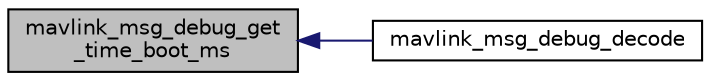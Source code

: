 digraph "mavlink_msg_debug_get_time_boot_ms"
{
 // INTERACTIVE_SVG=YES
  edge [fontname="Helvetica",fontsize="10",labelfontname="Helvetica",labelfontsize="10"];
  node [fontname="Helvetica",fontsize="10",shape=record];
  rankdir="LR";
  Node1 [label="mavlink_msg_debug_get\l_time_boot_ms",height=0.2,width=0.4,color="black", fillcolor="grey75", style="filled" fontcolor="black"];
  Node1 -> Node2 [dir="back",color="midnightblue",fontsize="10",style="solid",fontname="Helvetica"];
  Node2 [label="mavlink_msg_debug_decode",height=0.2,width=0.4,color="black", fillcolor="white", style="filled",URL="$v1_80_2common_2mavlink__msg__debug_8h.html#a758c41a18df8c12a2aa309170f1ebc08",tooltip="Decode a debug message into a struct. "];
}
